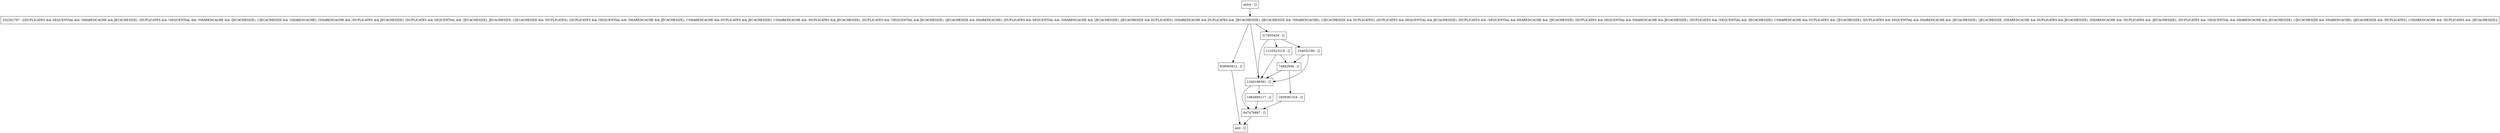 digraph run {
node [shape=record];
104032180 [label="104032180 - []"];
74892856 [label="74892856 - []"];
639065812 [label="639065812 - []"];
1133523219 [label="1133523219 - []"];
252201797 [label="252201797 - [(DUPLICATES && SEQUENTIAL && !SHAREDCACHE && JECACHESIZE), (DUPLICATES && !SEQUENTIAL && !SHAREDCACHE && !JECACHESIZE), (!JECACHESIZE && !SHAREDCACHE), (SHAREDCACHE && !DUPLICATES && JECACHESIZE), (DUPLICATES && SEQUENTIAL && !JECACHESIZE), JECACHESIZE, (!JECACHESIZE && !DUPLICATES), (DUPLICATES && !SEQUENTIAL && !SHAREDCACHE && JECACHESIZE), (!SHAREDCACHE && DUPLICATES && JECACHESIZE), (!SHAREDCACHE && !DUPLICATES && JECACHESIZE), (DUPLICATES && !SEQUENTIAL && JECACHESIZE), (JECACHESIZE && SHAREDCACHE), (DUPLICATES && SEQUENTIAL && !SHAREDCACHE && !JECACHESIZE), (JECACHESIZE && DUPLICATES), (SHAREDCACHE && DUPLICATES && !JECACHESIZE), (JECACHESIZE && !SHAREDCACHE), (!JECACHESIZE && DUPLICATES), (DUPLICATES && SEQUENTIAL && JECACHESIZE), (DUPLICATES && !SEQUENTIAL && SHAREDCACHE && !JECACHESIZE), (DUPLICATES && SEQUENTIAL && SHAREDCACHE && JECACHESIZE), (DUPLICATES && !SEQUENTIAL && !JECACHESIZE), (!SHAREDCACHE && DUPLICATES && !JECACHESIZE), (DUPLICATES && SEQUENTIAL && SHAREDCACHE && !JECACHESIZE), !JECACHESIZE, (SHAREDCACHE && DUPLICATES && JECACHESIZE), (SHAREDCACHE && !DUPLICATES && !JECACHESIZE), (DUPLICATES && !SEQUENTIAL && SHAREDCACHE && JECACHESIZE), (!JECACHESIZE && SHAREDCACHE), (JECACHESIZE && !DUPLICATES), (!SHAREDCACHE && !DUPLICATES && !JECACHESIZE)]"];
entry [label="entry - []"];
exit [label="exit - []"];
1340166381 [label="1340166381 - []"];
847478887 [label="847478887 - []"];
317855420 [label="317855420 - []"];
1609381316 [label="1609381316 - []"];
1884895117 [label="1884895117 - []"];
entry;
exit;
104032180 -> 1340166381;
104032180 -> 74892856;
74892856 -> 1340166381;
74892856 -> 1609381316;
639065812 -> exit;
1133523219 -> 1340166381;
1133523219 -> 74892856;
252201797 -> 1340166381;
252201797 -> 317855420;
252201797 -> 639065812;
entry -> 252201797;
1340166381 -> 847478887;
1340166381 -> 1884895117;
847478887 -> exit;
317855420 -> 1340166381;
317855420 -> 104032180;
317855420 -> 1133523219;
1609381316 -> 847478887;
1884895117 -> 847478887;
}
